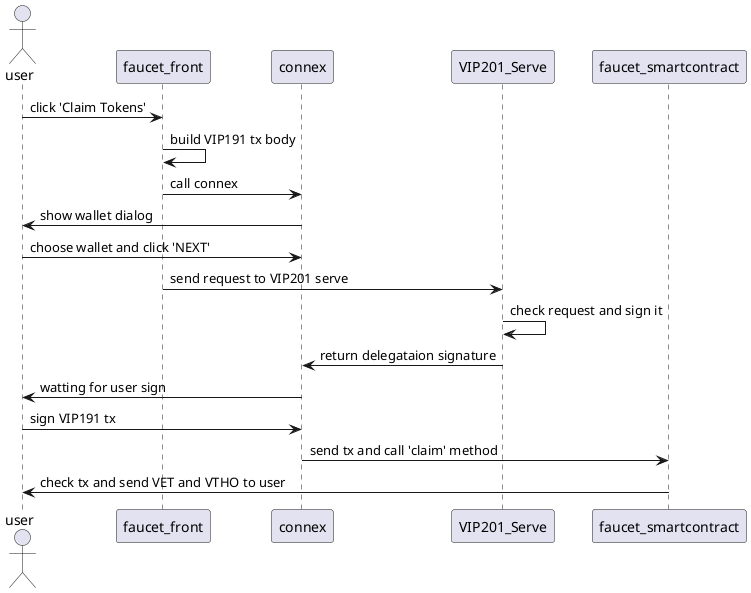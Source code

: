 @startuml
actor user
"user" -> "faucet_front":click 'Claim Tokens'
"faucet_front" -> "faucet_front":build VIP191 tx body
"faucet_front" -> "connex":call connex
"connex" -> "user": show wallet dialog
"user" -> "connex":choose wallet and click 'NEXT'
"faucet_front" -> "VIP201_Serve":send request to VIP201 serve
"VIP201_Serve" -> "VIP201_Serve":check request and sign it
"VIP201_Serve" -> "connex": return delegataion signature
"connex" -> "user":watting for user sign
"user" -> "connex":sign VIP191 tx
"connex" -> "faucet_smartcontract":send tx and call 'claim' method
"faucet_smartcontract" -> "user": check tx and send VET and VTHO to user
@enduml
